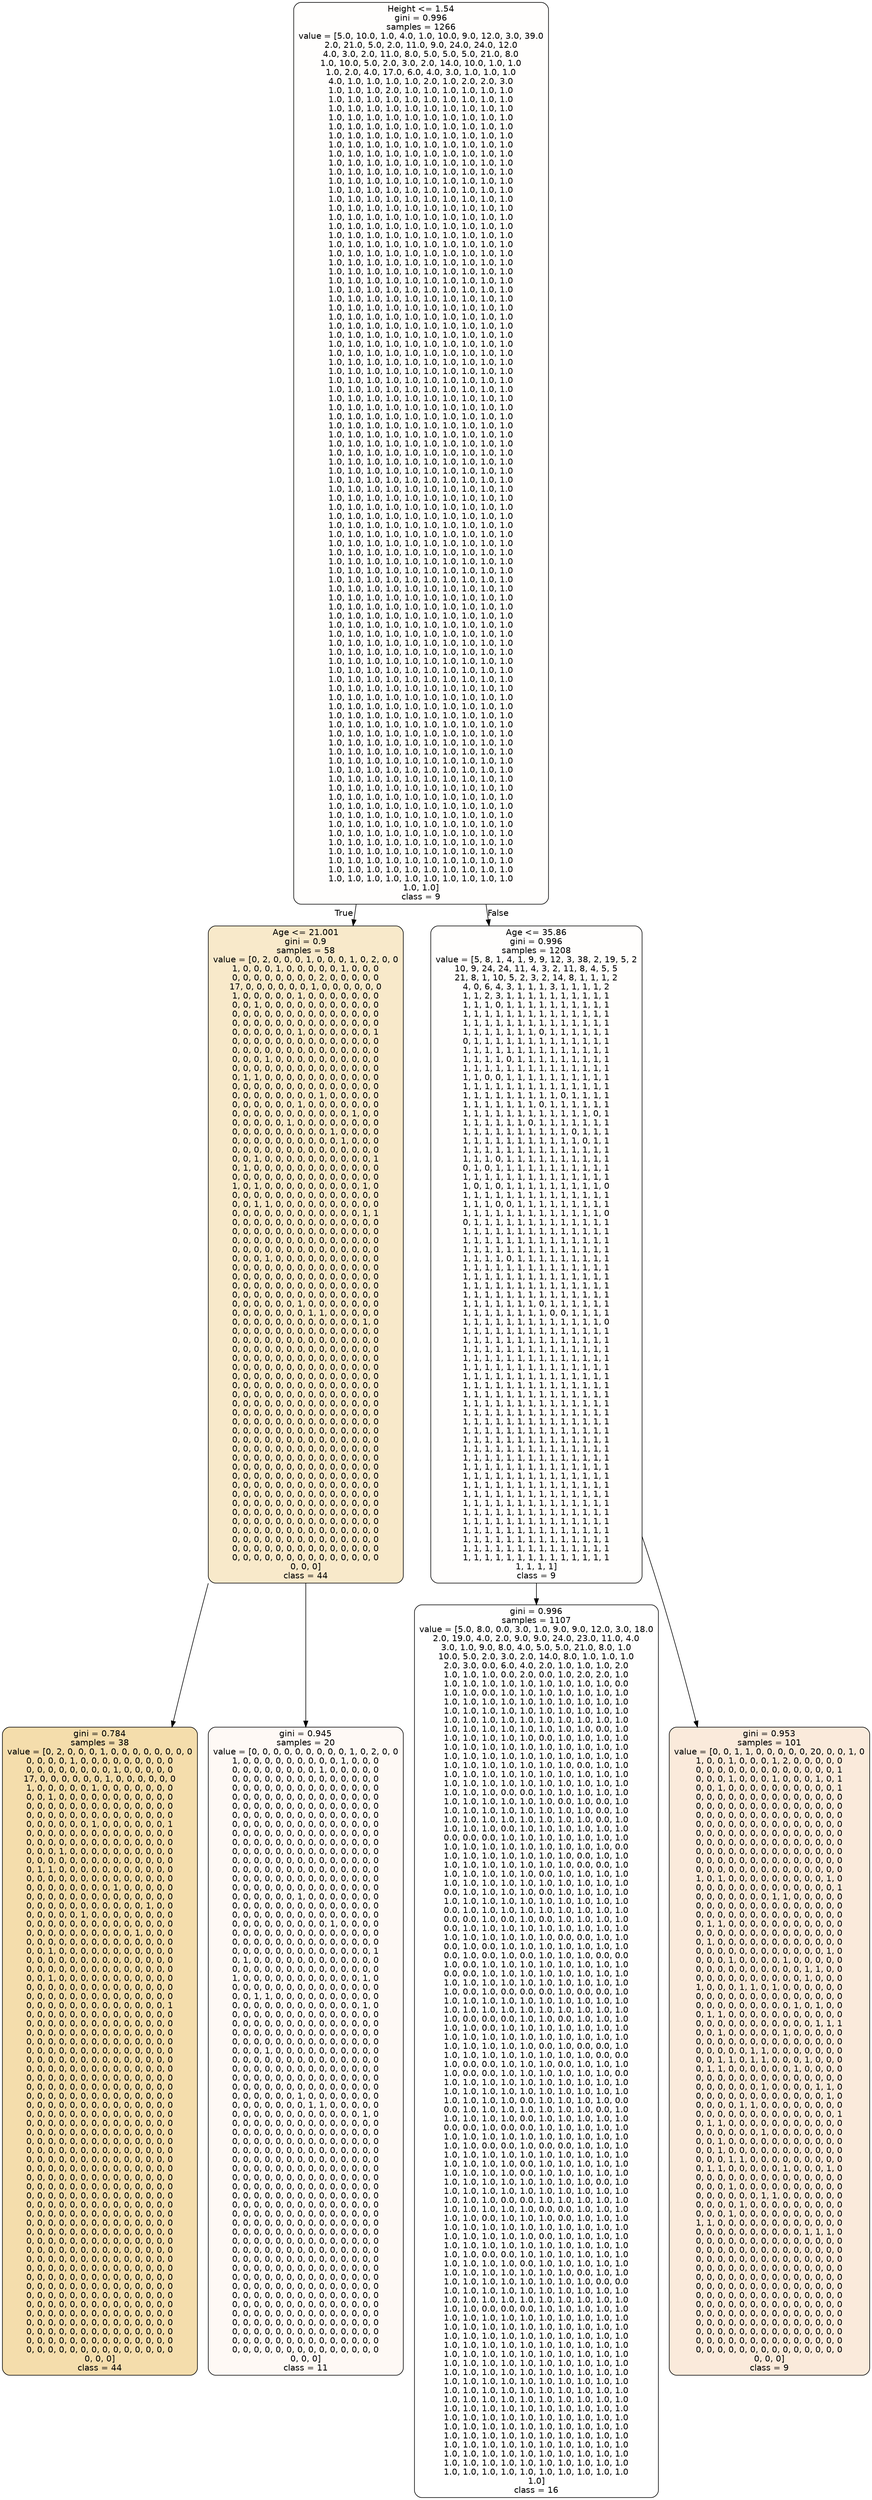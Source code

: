 digraph Tree {
node [shape=box, style="filled, rounded", color="black", fontname="helvetica"] ;
edge [fontname="helvetica"] ;
0 [label="Height <= 1.54\ngini = 0.996\nsamples = 1266\nvalue = [5.0, 10.0, 1.0, 4.0, 1.0, 10.0, 9.0, 12.0, 3.0, 39.0\n2.0, 21.0, 5.0, 2.0, 11.0, 9.0, 24.0, 24.0, 12.0\n4.0, 3.0, 2.0, 11.0, 8.0, 5.0, 5.0, 5.0, 21.0, 8.0\n1.0, 10.0, 5.0, 2.0, 3.0, 2.0, 14.0, 10.0, 1.0, 1.0\n1.0, 2.0, 4.0, 17.0, 6.0, 4.0, 3.0, 1.0, 1.0, 1.0\n4.0, 1.0, 1.0, 1.0, 1.0, 2.0, 1.0, 2.0, 2.0, 3.0\n1.0, 1.0, 1.0, 2.0, 1.0, 1.0, 1.0, 1.0, 1.0, 1.0\n1.0, 1.0, 1.0, 1.0, 1.0, 1.0, 1.0, 1.0, 1.0, 1.0\n1.0, 1.0, 1.0, 1.0, 1.0, 1.0, 1.0, 1.0, 1.0, 1.0\n1.0, 1.0, 1.0, 1.0, 1.0, 1.0, 1.0, 1.0, 1.0, 1.0\n1.0, 1.0, 1.0, 1.0, 1.0, 1.0, 1.0, 1.0, 1.0, 1.0\n1.0, 1.0, 1.0, 1.0, 1.0, 1.0, 1.0, 1.0, 1.0, 1.0\n1.0, 1.0, 1.0, 1.0, 1.0, 1.0, 1.0, 1.0, 1.0, 1.0\n1.0, 1.0, 1.0, 1.0, 1.0, 1.0, 1.0, 1.0, 1.0, 1.0\n1.0, 1.0, 1.0, 1.0, 1.0, 1.0, 1.0, 1.0, 1.0, 1.0\n1.0, 1.0, 1.0, 1.0, 1.0, 1.0, 1.0, 1.0, 1.0, 1.0\n1.0, 1.0, 1.0, 1.0, 1.0, 1.0, 1.0, 1.0, 1.0, 1.0\n1.0, 1.0, 1.0, 1.0, 1.0, 1.0, 1.0, 1.0, 1.0, 1.0\n1.0, 1.0, 1.0, 1.0, 1.0, 1.0, 1.0, 1.0, 1.0, 1.0\n1.0, 1.0, 1.0, 1.0, 1.0, 1.0, 1.0, 1.0, 1.0, 1.0\n1.0, 1.0, 1.0, 1.0, 1.0, 1.0, 1.0, 1.0, 1.0, 1.0\n1.0, 1.0, 1.0, 1.0, 1.0, 1.0, 1.0, 1.0, 1.0, 1.0\n1.0, 1.0, 1.0, 1.0, 1.0, 1.0, 1.0, 1.0, 1.0, 1.0\n1.0, 1.0, 1.0, 1.0, 1.0, 1.0, 1.0, 1.0, 1.0, 1.0\n1.0, 1.0, 1.0, 1.0, 1.0, 1.0, 1.0, 1.0, 1.0, 1.0\n1.0, 1.0, 1.0, 1.0, 1.0, 1.0, 1.0, 1.0, 1.0, 1.0\n1.0, 1.0, 1.0, 1.0, 1.0, 1.0, 1.0, 1.0, 1.0, 1.0\n1.0, 1.0, 1.0, 1.0, 1.0, 1.0, 1.0, 1.0, 1.0, 1.0\n1.0, 1.0, 1.0, 1.0, 1.0, 1.0, 1.0, 1.0, 1.0, 1.0\n1.0, 1.0, 1.0, 1.0, 1.0, 1.0, 1.0, 1.0, 1.0, 1.0\n1.0, 1.0, 1.0, 1.0, 1.0, 1.0, 1.0, 1.0, 1.0, 1.0\n1.0, 1.0, 1.0, 1.0, 1.0, 1.0, 1.0, 1.0, 1.0, 1.0\n1.0, 1.0, 1.0, 1.0, 1.0, 1.0, 1.0, 1.0, 1.0, 1.0\n1.0, 1.0, 1.0, 1.0, 1.0, 1.0, 1.0, 1.0, 1.0, 1.0\n1.0, 1.0, 1.0, 1.0, 1.0, 1.0, 1.0, 1.0, 1.0, 1.0\n1.0, 1.0, 1.0, 1.0, 1.0, 1.0, 1.0, 1.0, 1.0, 1.0\n1.0, 1.0, 1.0, 1.0, 1.0, 1.0, 1.0, 1.0, 1.0, 1.0\n1.0, 1.0, 1.0, 1.0, 1.0, 1.0, 1.0, 1.0, 1.0, 1.0\n1.0, 1.0, 1.0, 1.0, 1.0, 1.0, 1.0, 1.0, 1.0, 1.0\n1.0, 1.0, 1.0, 1.0, 1.0, 1.0, 1.0, 1.0, 1.0, 1.0\n1.0, 1.0, 1.0, 1.0, 1.0, 1.0, 1.0, 1.0, 1.0, 1.0\n1.0, 1.0, 1.0, 1.0, 1.0, 1.0, 1.0, 1.0, 1.0, 1.0\n1.0, 1.0, 1.0, 1.0, 1.0, 1.0, 1.0, 1.0, 1.0, 1.0\n1.0, 1.0, 1.0, 1.0, 1.0, 1.0, 1.0, 1.0, 1.0, 1.0\n1.0, 1.0, 1.0, 1.0, 1.0, 1.0, 1.0, 1.0, 1.0, 1.0\n1.0, 1.0, 1.0, 1.0, 1.0, 1.0, 1.0, 1.0, 1.0, 1.0\n1.0, 1.0, 1.0, 1.0, 1.0, 1.0, 1.0, 1.0, 1.0, 1.0\n1.0, 1.0, 1.0, 1.0, 1.0, 1.0, 1.0, 1.0, 1.0, 1.0\n1.0, 1.0, 1.0, 1.0, 1.0, 1.0, 1.0, 1.0, 1.0, 1.0\n1.0, 1.0, 1.0, 1.0, 1.0, 1.0, 1.0, 1.0, 1.0, 1.0\n1.0, 1.0, 1.0, 1.0, 1.0, 1.0, 1.0, 1.0, 1.0, 1.0\n1.0, 1.0, 1.0, 1.0, 1.0, 1.0, 1.0, 1.0, 1.0, 1.0\n1.0, 1.0, 1.0, 1.0, 1.0, 1.0, 1.0, 1.0, 1.0, 1.0\n1.0, 1.0, 1.0, 1.0, 1.0, 1.0, 1.0, 1.0, 1.0, 1.0\n1.0, 1.0, 1.0, 1.0, 1.0, 1.0, 1.0, 1.0, 1.0, 1.0\n1.0, 1.0, 1.0, 1.0, 1.0, 1.0, 1.0, 1.0, 1.0, 1.0\n1.0, 1.0, 1.0, 1.0, 1.0, 1.0, 1.0, 1.0, 1.0, 1.0\n1.0, 1.0, 1.0, 1.0, 1.0, 1.0, 1.0, 1.0, 1.0, 1.0\n1.0, 1.0, 1.0, 1.0, 1.0, 1.0, 1.0, 1.0, 1.0, 1.0\n1.0, 1.0, 1.0, 1.0, 1.0, 1.0, 1.0, 1.0, 1.0, 1.0\n1.0, 1.0, 1.0, 1.0, 1.0, 1.0, 1.0, 1.0, 1.0, 1.0\n1.0, 1.0, 1.0, 1.0, 1.0, 1.0, 1.0, 1.0, 1.0, 1.0\n1.0, 1.0, 1.0, 1.0, 1.0, 1.0, 1.0, 1.0, 1.0, 1.0\n1.0, 1.0, 1.0, 1.0, 1.0, 1.0, 1.0, 1.0, 1.0, 1.0\n1.0, 1.0, 1.0, 1.0, 1.0, 1.0, 1.0, 1.0, 1.0, 1.0\n1.0, 1.0, 1.0, 1.0, 1.0, 1.0, 1.0, 1.0, 1.0, 1.0\n1.0, 1.0, 1.0, 1.0, 1.0, 1.0, 1.0, 1.0, 1.0, 1.0\n1.0, 1.0, 1.0, 1.0, 1.0, 1.0, 1.0, 1.0, 1.0, 1.0\n1.0, 1.0, 1.0, 1.0, 1.0, 1.0, 1.0, 1.0, 1.0, 1.0\n1.0, 1.0, 1.0, 1.0, 1.0, 1.0, 1.0, 1.0, 1.0, 1.0\n1.0, 1.0, 1.0, 1.0, 1.0, 1.0, 1.0, 1.0, 1.0, 1.0\n1.0, 1.0, 1.0, 1.0, 1.0, 1.0, 1.0, 1.0, 1.0, 1.0\n1.0, 1.0, 1.0, 1.0, 1.0, 1.0, 1.0, 1.0, 1.0, 1.0\n1.0, 1.0, 1.0, 1.0, 1.0, 1.0, 1.0, 1.0, 1.0, 1.0\n1.0, 1.0, 1.0, 1.0, 1.0, 1.0, 1.0, 1.0, 1.0, 1.0\n1.0, 1.0, 1.0, 1.0, 1.0, 1.0, 1.0, 1.0, 1.0, 1.0\n1.0, 1.0, 1.0, 1.0, 1.0, 1.0, 1.0, 1.0, 1.0, 1.0\n1.0, 1.0, 1.0, 1.0, 1.0, 1.0, 1.0, 1.0, 1.0, 1.0\n1.0, 1.0, 1.0, 1.0, 1.0, 1.0, 1.0, 1.0, 1.0, 1.0\n1.0, 1.0, 1.0, 1.0, 1.0, 1.0, 1.0, 1.0, 1.0, 1.0\n1.0, 1.0, 1.0, 1.0, 1.0, 1.0, 1.0, 1.0, 1.0, 1.0\n1.0, 1.0, 1.0, 1.0, 1.0, 1.0, 1.0, 1.0, 1.0, 1.0\n1.0, 1.0, 1.0, 1.0, 1.0, 1.0, 1.0, 1.0, 1.0, 1.0\n1.0, 1.0, 1.0, 1.0, 1.0, 1.0, 1.0, 1.0, 1.0, 1.0\n1.0, 1.0, 1.0, 1.0, 1.0, 1.0, 1.0, 1.0, 1.0, 1.0\n1.0, 1.0, 1.0, 1.0, 1.0, 1.0, 1.0, 1.0, 1.0, 1.0\n1.0, 1.0, 1.0, 1.0, 1.0, 1.0, 1.0, 1.0, 1.0, 1.0\n1.0, 1.0, 1.0, 1.0, 1.0, 1.0, 1.0, 1.0, 1.0, 1.0\n1.0, 1.0, 1.0, 1.0, 1.0, 1.0, 1.0, 1.0, 1.0, 1.0\n1.0, 1.0, 1.0, 1.0, 1.0, 1.0, 1.0, 1.0, 1.0, 1.0\n1.0, 1.0, 1.0, 1.0, 1.0, 1.0, 1.0, 1.0, 1.0, 1.0\n1.0, 1.0, 1.0, 1.0, 1.0, 1.0, 1.0, 1.0, 1.0, 1.0\n1.0, 1.0, 1.0, 1.0, 1.0, 1.0, 1.0, 1.0, 1.0, 1.0\n1.0, 1.0, 1.0, 1.0, 1.0, 1.0, 1.0, 1.0, 1.0, 1.0\n1.0, 1.0]\nclass = 9", fillcolor="#fffefd"] ;
1 [label="Age <= 21.001\ngini = 0.9\nsamples = 58\nvalue = [0, 2, 0, 0, 0, 1, 0, 0, 0, 1, 0, 2, 0, 0\n1, 0, 0, 0, 1, 0, 0, 0, 0, 0, 1, 0, 0, 0\n0, 0, 0, 0, 0, 0, 0, 0, 2, 0, 0, 0, 0, 0\n17, 0, 0, 0, 0, 0, 0, 1, 0, 0, 0, 0, 0, 0\n1, 0, 0, 0, 0, 0, 1, 0, 0, 0, 0, 0, 0, 0\n0, 0, 1, 0, 0, 0, 0, 0, 0, 0, 0, 0, 0, 0\n0, 0, 0, 0, 0, 0, 0, 0, 0, 0, 0, 0, 0, 0\n0, 0, 0, 0, 0, 0, 0, 0, 0, 0, 0, 0, 0, 0\n0, 0, 0, 0, 0, 0, 1, 0, 0, 0, 0, 0, 0, 1\n0, 0, 0, 0, 0, 0, 0, 0, 0, 0, 0, 0, 0, 0\n0, 0, 0, 0, 0, 0, 0, 0, 0, 0, 0, 0, 0, 0\n0, 0, 0, 1, 0, 0, 0, 0, 0, 0, 0, 0, 0, 0\n0, 0, 0, 0, 0, 0, 0, 0, 0, 0, 0, 0, 0, 0\n0, 1, 1, 0, 0, 0, 0, 0, 0, 0, 0, 0, 0, 0\n0, 0, 0, 0, 0, 0, 0, 0, 0, 0, 0, 0, 0, 0\n0, 0, 0, 0, 0, 0, 0, 0, 1, 0, 0, 0, 0, 0\n0, 0, 0, 0, 0, 0, 1, 0, 0, 0, 0, 0, 0, 0\n0, 0, 0, 0, 0, 0, 0, 0, 0, 0, 0, 1, 0, 0\n0, 0, 0, 0, 0, 1, 0, 0, 0, 0, 0, 0, 0, 0\n0, 0, 0, 0, 0, 0, 0, 0, 0, 1, 0, 0, 0, 0\n0, 0, 0, 0, 0, 0, 0, 0, 0, 0, 1, 0, 0, 0\n0, 0, 0, 0, 0, 0, 0, 0, 0, 0, 0, 0, 0, 0\n0, 0, 1, 0, 0, 0, 0, 0, 0, 0, 0, 0, 0, 1\n0, 1, 0, 0, 0, 0, 0, 0, 0, 0, 0, 0, 0, 0\n0, 0, 0, 0, 0, 0, 0, 0, 0, 0, 0, 0, 0, 0\n1, 0, 1, 0, 0, 0, 0, 0, 0, 0, 0, 0, 1, 0\n0, 0, 0, 0, 0, 0, 0, 0, 0, 0, 0, 0, 0, 0\n0, 0, 1, 1, 0, 0, 0, 0, 0, 0, 0, 0, 0, 0\n0, 0, 0, 0, 0, 0, 0, 0, 0, 0, 0, 0, 1, 1\n0, 0, 0, 0, 0, 0, 0, 0, 0, 0, 0, 0, 0, 0\n0, 0, 0, 0, 0, 0, 0, 0, 0, 0, 0, 0, 0, 0\n0, 0, 0, 0, 0, 0, 0, 0, 0, 0, 0, 0, 0, 0\n0, 0, 0, 0, 0, 0, 0, 0, 0, 0, 0, 0, 0, 0\n0, 0, 0, 1, 0, 0, 0, 0, 0, 0, 0, 0, 0, 0\n0, 0, 0, 0, 0, 0, 0, 0, 0, 0, 0, 0, 0, 0\n0, 0, 0, 0, 0, 0, 0, 0, 0, 0, 0, 0, 0, 0\n0, 0, 0, 0, 0, 0, 0, 0, 0, 0, 0, 0, 0, 0\n0, 0, 0, 0, 0, 0, 0, 0, 0, 0, 0, 0, 0, 0\n0, 0, 0, 0, 0, 0, 1, 0, 0, 0, 0, 0, 0, 0\n0, 0, 0, 0, 0, 0, 0, 1, 1, 0, 0, 0, 0, 0\n0, 0, 0, 0, 0, 0, 0, 0, 0, 0, 0, 0, 1, 0\n0, 0, 0, 0, 0, 0, 0, 0, 0, 0, 0, 0, 0, 0\n0, 0, 0, 0, 0, 0, 0, 0, 0, 0, 0, 0, 0, 0\n0, 0, 0, 0, 0, 0, 0, 0, 0, 0, 0, 0, 0, 0\n0, 0, 0, 0, 0, 0, 0, 0, 0, 0, 0, 0, 0, 0\n0, 0, 0, 0, 0, 0, 0, 0, 0, 0, 0, 0, 0, 0\n0, 0, 0, 0, 0, 0, 0, 0, 0, 0, 0, 0, 0, 0\n0, 0, 0, 0, 0, 0, 0, 0, 0, 0, 0, 0, 0, 0\n0, 0, 0, 0, 0, 0, 0, 0, 0, 0, 0, 0, 0, 0\n0, 0, 0, 0, 0, 0, 0, 0, 0, 0, 0, 0, 0, 0\n0, 0, 0, 0, 0, 0, 0, 0, 0, 0, 0, 0, 0, 0\n0, 0, 0, 0, 0, 0, 0, 0, 0, 0, 0, 0, 0, 0\n0, 0, 0, 0, 0, 0, 0, 0, 0, 0, 0, 0, 0, 0\n0, 0, 0, 0, 0, 0, 0, 0, 0, 0, 0, 0, 0, 0\n0, 0, 0, 0, 0, 0, 0, 0, 0, 0, 0, 0, 0, 0\n0, 0, 0, 0, 0, 0, 0, 0, 0, 0, 0, 0, 0, 0\n0, 0, 0, 0, 0, 0, 0, 0, 0, 0, 0, 0, 0, 0\n0, 0, 0, 0, 0, 0, 0, 0, 0, 0, 0, 0, 0, 0\n0, 0, 0, 0, 0, 0, 0, 0, 0, 0, 0, 0, 0, 0\n0, 0, 0, 0, 0, 0, 0, 0, 0, 0, 0, 0, 0, 0\n0, 0, 0, 0, 0, 0, 0, 0, 0, 0, 0, 0, 0, 0\n0, 0, 0, 0, 0, 0, 0, 0, 0, 0, 0, 0, 0, 0\n0, 0, 0, 0, 0, 0, 0, 0, 0, 0, 0, 0, 0, 0\n0, 0, 0, 0, 0, 0, 0, 0, 0, 0, 0, 0, 0, 0\n0, 0, 0, 0, 0, 0, 0, 0, 0, 0, 0, 0, 0, 0\n0, 0, 0, 0, 0, 0, 0, 0, 0, 0, 0, 0, 0, 0\n0, 0, 0, 0, 0, 0, 0, 0, 0, 0, 0, 0, 0, 0\n0, 0, 0]\nclass = 44", fillcolor="#f8e9ca"] ;
0 -> 1 [labeldistance=2.5, labelangle=45, headlabel="True"] ;
2 [label="gini = 0.784\nsamples = 38\nvalue = [0, 2, 0, 0, 0, 1, 0, 0, 0, 0, 0, 0, 0, 0\n0, 0, 0, 0, 1, 0, 0, 0, 0, 0, 0, 0, 0, 0\n0, 0, 0, 0, 0, 0, 0, 0, 1, 0, 0, 0, 0, 0\n17, 0, 0, 0, 0, 0, 0, 1, 0, 0, 0, 0, 0, 0\n1, 0, 0, 0, 0, 0, 1, 0, 0, 0, 0, 0, 0, 0\n0, 0, 1, 0, 0, 0, 0, 0, 0, 0, 0, 0, 0, 0\n0, 0, 0, 0, 0, 0, 0, 0, 0, 0, 0, 0, 0, 0\n0, 0, 0, 0, 0, 0, 0, 0, 0, 0, 0, 0, 0, 0\n0, 0, 0, 0, 0, 0, 1, 0, 0, 0, 0, 0, 0, 1\n0, 0, 0, 0, 0, 0, 0, 0, 0, 0, 0, 0, 0, 0\n0, 0, 0, 0, 0, 0, 0, 0, 0, 0, 0, 0, 0, 0\n0, 0, 0, 1, 0, 0, 0, 0, 0, 0, 0, 0, 0, 0\n0, 0, 0, 0, 0, 0, 0, 0, 0, 0, 0, 0, 0, 0\n0, 1, 1, 0, 0, 0, 0, 0, 0, 0, 0, 0, 0, 0\n0, 0, 0, 0, 0, 0, 0, 0, 0, 0, 0, 0, 0, 0\n0, 0, 0, 0, 0, 0, 0, 0, 1, 0, 0, 0, 0, 0\n0, 0, 0, 0, 0, 0, 0, 0, 0, 0, 0, 0, 0, 0\n0, 0, 0, 0, 0, 0, 0, 0, 0, 0, 0, 1, 0, 0\n0, 0, 0, 0, 0, 1, 0, 0, 0, 0, 0, 0, 0, 0\n0, 0, 0, 0, 0, 0, 0, 0, 0, 0, 0, 0, 0, 0\n0, 0, 0, 0, 0, 0, 0, 0, 0, 0, 1, 0, 0, 0\n0, 0, 0, 0, 0, 0, 0, 0, 0, 0, 0, 0, 0, 0\n0, 0, 1, 0, 0, 0, 0, 0, 0, 0, 0, 0, 0, 0\n0, 0, 0, 0, 0, 0, 0, 0, 0, 0, 0, 0, 0, 0\n0, 0, 0, 0, 0, 0, 0, 0, 0, 0, 0, 0, 0, 0\n0, 0, 1, 0, 0, 0, 0, 0, 0, 0, 0, 0, 0, 0\n0, 0, 0, 0, 0, 0, 0, 0, 0, 0, 0, 0, 0, 0\n0, 0, 0, 0, 0, 0, 0, 0, 0, 0, 0, 0, 0, 0\n0, 0, 0, 0, 0, 0, 0, 0, 0, 0, 0, 0, 0, 1\n0, 0, 0, 0, 0, 0, 0, 0, 0, 0, 0, 0, 0, 0\n0, 0, 0, 0, 0, 0, 0, 0, 0, 0, 0, 0, 0, 0\n0, 0, 0, 0, 0, 0, 0, 0, 0, 0, 0, 0, 0, 0\n0, 0, 0, 0, 0, 0, 0, 0, 0, 0, 0, 0, 0, 0\n0, 0, 0, 0, 0, 0, 0, 0, 0, 0, 0, 0, 0, 0\n0, 0, 0, 0, 0, 0, 0, 0, 0, 0, 0, 0, 0, 0\n0, 0, 0, 0, 0, 0, 0, 0, 0, 0, 0, 0, 0, 0\n0, 0, 0, 0, 0, 0, 0, 0, 0, 0, 0, 0, 0, 0\n0, 0, 0, 0, 0, 0, 0, 0, 0, 0, 0, 0, 0, 0\n0, 0, 0, 0, 0, 0, 0, 0, 0, 0, 0, 0, 0, 0\n0, 0, 0, 0, 0, 0, 0, 0, 0, 0, 0, 0, 0, 0\n0, 0, 0, 0, 0, 0, 0, 0, 0, 0, 0, 0, 0, 0\n0, 0, 0, 0, 0, 0, 0, 0, 0, 0, 0, 0, 0, 0\n0, 0, 0, 0, 0, 0, 0, 0, 0, 0, 0, 0, 0, 0\n0, 0, 0, 0, 0, 0, 0, 0, 0, 0, 0, 0, 0, 0\n0, 0, 0, 0, 0, 0, 0, 0, 0, 0, 0, 0, 0, 0\n0, 0, 0, 0, 0, 0, 0, 0, 0, 0, 0, 0, 0, 0\n0, 0, 0, 0, 0, 0, 0, 0, 0, 0, 0, 0, 0, 0\n0, 0, 0, 0, 0, 0, 0, 0, 0, 0, 0, 0, 0, 0\n0, 0, 0, 0, 0, 0, 0, 0, 0, 0, 0, 0, 0, 0\n0, 0, 0, 0, 0, 0, 0, 0, 0, 0, 0, 0, 0, 0\n0, 0, 0, 0, 0, 0, 0, 0, 0, 0, 0, 0, 0, 0\n0, 0, 0, 0, 0, 0, 0, 0, 0, 0, 0, 0, 0, 0\n0, 0, 0, 0, 0, 0, 0, 0, 0, 0, 0, 0, 0, 0\n0, 0, 0, 0, 0, 0, 0, 0, 0, 0, 0, 0, 0, 0\n0, 0, 0, 0, 0, 0, 0, 0, 0, 0, 0, 0, 0, 0\n0, 0, 0, 0, 0, 0, 0, 0, 0, 0, 0, 0, 0, 0\n0, 0, 0, 0, 0, 0, 0, 0, 0, 0, 0, 0, 0, 0\n0, 0, 0, 0, 0, 0, 0, 0, 0, 0, 0, 0, 0, 0\n0, 0, 0, 0, 0, 0, 0, 0, 0, 0, 0, 0, 0, 0\n0, 0, 0, 0, 0, 0, 0, 0, 0, 0, 0, 0, 0, 0\n0, 0, 0, 0, 0, 0, 0, 0, 0, 0, 0, 0, 0, 0\n0, 0, 0, 0, 0, 0, 0, 0, 0, 0, 0, 0, 0, 0\n0, 0, 0, 0, 0, 0, 0, 0, 0, 0, 0, 0, 0, 0\n0, 0, 0, 0, 0, 0, 0, 0, 0, 0, 0, 0, 0, 0\n0, 0, 0, 0, 0, 0, 0, 0, 0, 0, 0, 0, 0, 0\n0, 0, 0, 0, 0, 0, 0, 0, 0, 0, 0, 0, 0, 0\n0, 0, 0, 0, 0, 0, 0, 0, 0, 0, 0, 0, 0, 0\n0, 0, 0]\nclass = 44", fillcolor="#f4ddac"] ;
1 -> 2 ;
3 [label="gini = 0.945\nsamples = 20\nvalue = [0, 0, 0, 0, 0, 0, 0, 0, 0, 1, 0, 2, 0, 0\n1, 0, 0, 0, 0, 0, 0, 0, 0, 0, 1, 0, 0, 0\n0, 0, 0, 0, 0, 0, 0, 0, 1, 0, 0, 0, 0, 0\n0, 0, 0, 0, 0, 0, 0, 0, 0, 0, 0, 0, 0, 0\n0, 0, 0, 0, 0, 0, 0, 0, 0, 0, 0, 0, 0, 0\n0, 0, 0, 0, 0, 0, 0, 0, 0, 0, 0, 0, 0, 0\n0, 0, 0, 0, 0, 0, 0, 0, 0, 0, 0, 0, 0, 0\n0, 0, 0, 0, 0, 0, 0, 0, 0, 0, 0, 0, 0, 0\n0, 0, 0, 0, 0, 0, 0, 0, 0, 0, 0, 0, 0, 0\n0, 0, 0, 0, 0, 0, 0, 0, 0, 0, 0, 0, 0, 0\n0, 0, 0, 0, 0, 0, 0, 0, 0, 0, 0, 0, 0, 0\n0, 0, 0, 0, 0, 0, 0, 0, 0, 0, 0, 0, 0, 0\n0, 0, 0, 0, 0, 0, 0, 0, 0, 0, 0, 0, 0, 0\n0, 0, 0, 0, 0, 0, 0, 0, 0, 0, 0, 0, 0, 0\n0, 0, 0, 0, 0, 0, 0, 0, 0, 0, 0, 0, 0, 0\n0, 0, 0, 0, 0, 0, 0, 0, 0, 0, 0, 0, 0, 0\n0, 0, 0, 0, 0, 0, 1, 0, 0, 0, 0, 0, 0, 0\n0, 0, 0, 0, 0, 0, 0, 0, 0, 0, 0, 0, 0, 0\n0, 0, 0, 0, 0, 0, 0, 0, 0, 0, 0, 0, 0, 0\n0, 0, 0, 0, 0, 0, 0, 0, 0, 1, 0, 0, 0, 0\n0, 0, 0, 0, 0, 0, 0, 0, 0, 0, 0, 0, 0, 0\n0, 0, 0, 0, 0, 0, 0, 0, 0, 0, 0, 0, 0, 0\n0, 0, 0, 0, 0, 0, 0, 0, 0, 0, 0, 0, 0, 1\n0, 1, 0, 0, 0, 0, 0, 0, 0, 0, 0, 0, 0, 0\n0, 0, 0, 0, 0, 0, 0, 0, 0, 0, 0, 0, 0, 0\n1, 0, 0, 0, 0, 0, 0, 0, 0, 0, 0, 0, 1, 0\n0, 0, 0, 0, 0, 0, 0, 0, 0, 0, 0, 0, 0, 0\n0, 0, 1, 1, 0, 0, 0, 0, 0, 0, 0, 0, 0, 0\n0, 0, 0, 0, 0, 0, 0, 0, 0, 0, 0, 0, 1, 0\n0, 0, 0, 0, 0, 0, 0, 0, 0, 0, 0, 0, 0, 0\n0, 0, 0, 0, 0, 0, 0, 0, 0, 0, 0, 0, 0, 0\n0, 0, 0, 0, 0, 0, 0, 0, 0, 0, 0, 0, 0, 0\n0, 0, 0, 0, 0, 0, 0, 0, 0, 0, 0, 0, 0, 0\n0, 0, 0, 1, 0, 0, 0, 0, 0, 0, 0, 0, 0, 0\n0, 0, 0, 0, 0, 0, 0, 0, 0, 0, 0, 0, 0, 0\n0, 0, 0, 0, 0, 0, 0, 0, 0, 0, 0, 0, 0, 0\n0, 0, 0, 0, 0, 0, 0, 0, 0, 0, 0, 0, 0, 0\n0, 0, 0, 0, 0, 0, 0, 0, 0, 0, 0, 0, 0, 0\n0, 0, 0, 0, 0, 0, 1, 0, 0, 0, 0, 0, 0, 0\n0, 0, 0, 0, 0, 0, 0, 1, 1, 0, 0, 0, 0, 0\n0, 0, 0, 0, 0, 0, 0, 0, 0, 0, 0, 0, 1, 0\n0, 0, 0, 0, 0, 0, 0, 0, 0, 0, 0, 0, 0, 0\n0, 0, 0, 0, 0, 0, 0, 0, 0, 0, 0, 0, 0, 0\n0, 0, 0, 0, 0, 0, 0, 0, 0, 0, 0, 0, 0, 0\n0, 0, 0, 0, 0, 0, 0, 0, 0, 0, 0, 0, 0, 0\n0, 0, 0, 0, 0, 0, 0, 0, 0, 0, 0, 0, 0, 0\n0, 0, 0, 0, 0, 0, 0, 0, 0, 0, 0, 0, 0, 0\n0, 0, 0, 0, 0, 0, 0, 0, 0, 0, 0, 0, 0, 0\n0, 0, 0, 0, 0, 0, 0, 0, 0, 0, 0, 0, 0, 0\n0, 0, 0, 0, 0, 0, 0, 0, 0, 0, 0, 0, 0, 0\n0, 0, 0, 0, 0, 0, 0, 0, 0, 0, 0, 0, 0, 0\n0, 0, 0, 0, 0, 0, 0, 0, 0, 0, 0, 0, 0, 0\n0, 0, 0, 0, 0, 0, 0, 0, 0, 0, 0, 0, 0, 0\n0, 0, 0, 0, 0, 0, 0, 0, 0, 0, 0, 0, 0, 0\n0, 0, 0, 0, 0, 0, 0, 0, 0, 0, 0, 0, 0, 0\n0, 0, 0, 0, 0, 0, 0, 0, 0, 0, 0, 0, 0, 0\n0, 0, 0, 0, 0, 0, 0, 0, 0, 0, 0, 0, 0, 0\n0, 0, 0, 0, 0, 0, 0, 0, 0, 0, 0, 0, 0, 0\n0, 0, 0, 0, 0, 0, 0, 0, 0, 0, 0, 0, 0, 0\n0, 0, 0, 0, 0, 0, 0, 0, 0, 0, 0, 0, 0, 0\n0, 0, 0, 0, 0, 0, 0, 0, 0, 0, 0, 0, 0, 0\n0, 0, 0, 0, 0, 0, 0, 0, 0, 0, 0, 0, 0, 0\n0, 0, 0, 0, 0, 0, 0, 0, 0, 0, 0, 0, 0, 0\n0, 0, 0, 0, 0, 0, 0, 0, 0, 0, 0, 0, 0, 0\n0, 0, 0, 0, 0, 0, 0, 0, 0, 0, 0, 0, 0, 0\n0, 0, 0, 0, 0, 0, 0, 0, 0, 0, 0, 0, 0, 0\n0, 0, 0, 0, 0, 0, 0, 0, 0, 0, 0, 0, 0, 0\n0, 0, 0]\nclass = 11", fillcolor="#fef9f5"] ;
1 -> 3 ;
4 [label="Age <= 35.86\ngini = 0.996\nsamples = 1208\nvalue = [5, 8, 1, 4, 1, 9, 9, 12, 3, 38, 2, 19, 5, 2\n10, 9, 24, 24, 11, 4, 3, 2, 11, 8, 4, 5, 5\n21, 8, 1, 10, 5, 2, 3, 2, 14, 8, 1, 1, 1, 2\n4, 0, 6, 4, 3, 1, 1, 1, 3, 1, 1, 1, 1, 2\n1, 1, 2, 3, 1, 1, 1, 1, 1, 1, 1, 1, 1, 1\n1, 1, 1, 0, 1, 1, 1, 1, 1, 1, 1, 1, 1, 1\n1, 1, 1, 1, 1, 1, 1, 1, 1, 1, 1, 1, 1, 1\n1, 1, 1, 1, 1, 1, 1, 1, 1, 1, 1, 1, 1, 1\n1, 1, 1, 1, 1, 1, 1, 0, 1, 1, 1, 1, 1, 1\n0, 1, 1, 1, 1, 1, 1, 1, 1, 1, 1, 1, 1, 1\n1, 1, 1, 1, 1, 1, 1, 1, 1, 1, 1, 1, 1, 1\n1, 1, 1, 1, 0, 1, 1, 1, 1, 1, 1, 1, 1, 1\n1, 1, 1, 1, 1, 1, 1, 1, 1, 1, 1, 1, 1, 1\n1, 1, 0, 0, 1, 1, 1, 1, 1, 1, 1, 1, 1, 1\n1, 1, 1, 1, 1, 1, 1, 1, 1, 1, 1, 1, 1, 1\n1, 1, 1, 1, 1, 1, 1, 1, 1, 0, 1, 1, 1, 1\n1, 1, 1, 1, 1, 1, 1, 0, 1, 1, 1, 1, 1, 1\n1, 1, 1, 1, 1, 1, 1, 1, 1, 1, 1, 1, 0, 1\n1, 1, 1, 1, 1, 1, 0, 1, 1, 1, 1, 1, 1, 1\n1, 1, 1, 1, 1, 1, 1, 1, 1, 1, 0, 1, 1, 1\n1, 1, 1, 1, 1, 1, 1, 1, 1, 1, 1, 0, 1, 1\n1, 1, 1, 1, 1, 1, 1, 1, 1, 1, 1, 1, 1, 1\n1, 1, 1, 0, 1, 1, 1, 1, 1, 1, 1, 1, 1, 1\n0, 1, 0, 1, 1, 1, 1, 1, 1, 1, 1, 1, 1, 1\n1, 1, 1, 1, 1, 1, 1, 1, 1, 1, 1, 1, 1, 1\n1, 0, 1, 0, 1, 1, 1, 1, 1, 1, 1, 1, 1, 0\n1, 1, 1, 1, 1, 1, 1, 1, 1, 1, 1, 1, 1, 1\n1, 1, 1, 0, 0, 1, 1, 1, 1, 1, 1, 1, 1, 1\n1, 1, 1, 1, 1, 1, 1, 1, 1, 1, 1, 1, 1, 0\n0, 1, 1, 1, 1, 1, 1, 1, 1, 1, 1, 1, 1, 1\n1, 1, 1, 1, 1, 1, 1, 1, 1, 1, 1, 1, 1, 1\n1, 1, 1, 1, 1, 1, 1, 1, 1, 1, 1, 1, 1, 1\n1, 1, 1, 1, 1, 1, 1, 1, 1, 1, 1, 1, 1, 1\n1, 1, 1, 1, 0, 1, 1, 1, 1, 1, 1, 1, 1, 1\n1, 1, 1, 1, 1, 1, 1, 1, 1, 1, 1, 1, 1, 1\n1, 1, 1, 1, 1, 1, 1, 1, 1, 1, 1, 1, 1, 1\n1, 1, 1, 1, 1, 1, 1, 1, 1, 1, 1, 1, 1, 1\n1, 1, 1, 1, 1, 1, 1, 1, 1, 1, 1, 1, 1, 1\n1, 1, 1, 1, 1, 1, 1, 0, 1, 1, 1, 1, 1, 1\n1, 1, 1, 1, 1, 1, 1, 1, 0, 0, 1, 1, 1, 1\n1, 1, 1, 1, 1, 1, 1, 1, 1, 1, 1, 1, 1, 0\n1, 1, 1, 1, 1, 1, 1, 1, 1, 1, 1, 1, 1, 1\n1, 1, 1, 1, 1, 1, 1, 1, 1, 1, 1, 1, 1, 1\n1, 1, 1, 1, 1, 1, 1, 1, 1, 1, 1, 1, 1, 1\n1, 1, 1, 1, 1, 1, 1, 1, 1, 1, 1, 1, 1, 1\n1, 1, 1, 1, 1, 1, 1, 1, 1, 1, 1, 1, 1, 1\n1, 1, 1, 1, 1, 1, 1, 1, 1, 1, 1, 1, 1, 1\n1, 1, 1, 1, 1, 1, 1, 1, 1, 1, 1, 1, 1, 1\n1, 1, 1, 1, 1, 1, 1, 1, 1, 1, 1, 1, 1, 1\n1, 1, 1, 1, 1, 1, 1, 1, 1, 1, 1, 1, 1, 1\n1, 1, 1, 1, 1, 1, 1, 1, 1, 1, 1, 1, 1, 1\n1, 1, 1, 1, 1, 1, 1, 1, 1, 1, 1, 1, 1, 1\n1, 1, 1, 1, 1, 1, 1, 1, 1, 1, 1, 1, 1, 1\n1, 1, 1, 1, 1, 1, 1, 1, 1, 1, 1, 1, 1, 1\n1, 1, 1, 1, 1, 1, 1, 1, 1, 1, 1, 1, 1, 1\n1, 1, 1, 1, 1, 1, 1, 1, 1, 1, 1, 1, 1, 1\n1, 1, 1, 1, 1, 1, 1, 1, 1, 1, 1, 1, 1, 1\n1, 1, 1, 1, 1, 1, 1, 1, 1, 1, 1, 1, 1, 1\n1, 1, 1, 1, 1, 1, 1, 1, 1, 1, 1, 1, 1, 1\n1, 1, 1, 1, 1, 1, 1, 1, 1, 1, 1, 1, 1, 1\n1, 1, 1, 1, 1, 1, 1, 1, 1, 1, 1, 1, 1, 1\n1, 1, 1, 1, 1, 1, 1, 1, 1, 1, 1, 1, 1, 1\n1, 1, 1, 1, 1, 1, 1, 1, 1, 1, 1, 1, 1, 1\n1, 1, 1, 1, 1, 1, 1, 1, 1, 1, 1, 1, 1, 1\n1, 1, 1, 1, 1, 1, 1, 1, 1, 1, 1, 1, 1, 1\n1, 1, 1, 1, 1, 1, 1, 1, 1, 1, 1, 1, 1, 1\n1, 1, 1, 1, 1, 1, 1, 1, 1, 1, 1, 1, 1, 1\n1, 1, 1, 1]\nclass = 9", fillcolor="#fffefd"] ;
0 -> 4 [labeldistance=2.5, labelangle=-45, headlabel="False"] ;
5 [label="gini = 0.996\nsamples = 1107\nvalue = [5.0, 8.0, 0.0, 3.0, 1.0, 9.0, 9.0, 12.0, 3.0, 18.0\n2.0, 19.0, 4.0, 2.0, 9.0, 9.0, 24.0, 23.0, 11.0, 4.0\n3.0, 1.0, 9.0, 8.0, 4.0, 5.0, 5.0, 21.0, 8.0, 1.0\n10.0, 5.0, 2.0, 3.0, 2.0, 14.0, 8.0, 1.0, 1.0, 1.0\n2.0, 3.0, 0.0, 6.0, 4.0, 2.0, 1.0, 1.0, 1.0, 2.0\n1.0, 1.0, 1.0, 0.0, 2.0, 0.0, 1.0, 2.0, 2.0, 1.0\n1.0, 1.0, 1.0, 1.0, 1.0, 1.0, 1.0, 1.0, 1.0, 0.0\n1.0, 1.0, 0.0, 1.0, 1.0, 1.0, 1.0, 1.0, 1.0, 1.0\n1.0, 1.0, 1.0, 1.0, 1.0, 1.0, 1.0, 1.0, 1.0, 1.0\n1.0, 1.0, 1.0, 1.0, 1.0, 1.0, 1.0, 1.0, 1.0, 1.0\n1.0, 1.0, 1.0, 1.0, 1.0, 1.0, 1.0, 1.0, 1.0, 1.0\n1.0, 1.0, 1.0, 1.0, 1.0, 1.0, 1.0, 1.0, 0.0, 1.0\n1.0, 1.0, 1.0, 1.0, 1.0, 0.0, 1.0, 1.0, 1.0, 1.0\n1.0, 1.0, 1.0, 1.0, 1.0, 1.0, 1.0, 1.0, 1.0, 1.0\n1.0, 1.0, 1.0, 1.0, 1.0, 1.0, 1.0, 1.0, 1.0, 1.0\n1.0, 1.0, 1.0, 1.0, 1.0, 1.0, 1.0, 0.0, 1.0, 1.0\n1.0, 1.0, 1.0, 1.0, 1.0, 1.0, 1.0, 1.0, 1.0, 1.0\n1.0, 1.0, 1.0, 1.0, 1.0, 1.0, 1.0, 1.0, 1.0, 1.0\n1.0, 1.0, 1.0, 0.0, 0.0, 1.0, 1.0, 1.0, 1.0, 1.0\n1.0, 1.0, 1.0, 1.0, 1.0, 1.0, 0.0, 1.0, 0.0, 1.0\n1.0, 1.0, 1.0, 1.0, 1.0, 1.0, 1.0, 1.0, 0.0, 1.0\n1.0, 1.0, 1.0, 1.0, 1.0, 1.0, 1.0, 1.0, 0.0, 1.0\n1.0, 1.0, 1.0, 0.0, 1.0, 1.0, 1.0, 1.0, 1.0, 1.0\n0.0, 0.0, 0.0, 1.0, 1.0, 1.0, 1.0, 1.0, 1.0, 1.0\n1.0, 1.0, 1.0, 1.0, 1.0, 1.0, 1.0, 1.0, 1.0, 0.0\n1.0, 1.0, 1.0, 1.0, 1.0, 1.0, 1.0, 0.0, 1.0, 1.0\n1.0, 1.0, 1.0, 1.0, 1.0, 1.0, 1.0, 0.0, 0.0, 1.0\n1.0, 1.0, 1.0, 1.0, 1.0, 0.0, 1.0, 1.0, 1.0, 1.0\n1.0, 1.0, 1.0, 1.0, 1.0, 1.0, 1.0, 1.0, 1.0, 1.0\n0.0, 1.0, 1.0, 1.0, 1.0, 0.0, 1.0, 1.0, 1.0, 1.0\n1.0, 1.0, 1.0, 1.0, 1.0, 1.0, 1.0, 1.0, 1.0, 1.0\n0.0, 1.0, 1.0, 1.0, 1.0, 1.0, 1.0, 1.0, 1.0, 1.0\n0.0, 0.0, 1.0, 0.0, 1.0, 0.0, 1.0, 1.0, 1.0, 1.0\n0.0, 1.0, 1.0, 1.0, 1.0, 1.0, 1.0, 1.0, 1.0, 1.0\n1.0, 1.0, 1.0, 1.0, 1.0, 1.0, 0.0, 0.0, 1.0, 1.0\n0.0, 1.0, 0.0, 1.0, 1.0, 1.0, 1.0, 1.0, 1.0, 1.0\n0.0, 1.0, 0.0, 1.0, 0.0, 1.0, 1.0, 1.0, 0.0, 0.0\n1.0, 0.0, 1.0, 1.0, 1.0, 1.0, 1.0, 1.0, 1.0, 1.0\n0.0, 0.0, 1.0, 1.0, 1.0, 1.0, 1.0, 1.0, 1.0, 1.0\n1.0, 1.0, 1.0, 1.0, 1.0, 1.0, 1.0, 1.0, 1.0, 1.0\n1.0, 0.0, 1.0, 0.0, 0.0, 0.0, 1.0, 0.0, 0.0, 1.0\n1.0, 1.0, 1.0, 1.0, 1.0, 1.0, 1.0, 1.0, 1.0, 1.0\n1.0, 1.0, 1.0, 1.0, 1.0, 1.0, 1.0, 1.0, 1.0, 1.0\n1.0, 0.0, 0.0, 0.0, 1.0, 1.0, 0.0, 1.0, 1.0, 1.0\n1.0, 1.0, 0.0, 1.0, 1.0, 1.0, 1.0, 1.0, 1.0, 1.0\n1.0, 1.0, 1.0, 1.0, 1.0, 1.0, 1.0, 1.0, 1.0, 1.0\n1.0, 1.0, 1.0, 1.0, 1.0, 0.0, 1.0, 0.0, 0.0, 1.0\n1.0, 1.0, 1.0, 1.0, 1.0, 1.0, 1.0, 1.0, 0.0, 0.0\n1.0, 0.0, 0.0, 1.0, 1.0, 1.0, 0.0, 1.0, 1.0, 1.0\n1.0, 0.0, 0.0, 1.0, 1.0, 1.0, 1.0, 1.0, 1.0, 0.0\n1.0, 1.0, 1.0, 1.0, 1.0, 1.0, 1.0, 1.0, 1.0, 1.0\n1.0, 1.0, 1.0, 1.0, 1.0, 1.0, 1.0, 1.0, 1.0, 1.0\n1.0, 1.0, 1.0, 1.0, 0.0, 1.0, 1.0, 1.0, 1.0, 0.0\n0.0, 1.0, 1.0, 1.0, 1.0, 1.0, 1.0, 1.0, 0.0, 1.0\n1.0, 1.0, 1.0, 1.0, 0.0, 1.0, 1.0, 1.0, 1.0, 1.0\n0.0, 0.0, 1.0, 0.0, 0.0, 1.0, 1.0, 1.0, 1.0, 1.0\n1.0, 1.0, 1.0, 1.0, 1.0, 1.0, 1.0, 1.0, 1.0, 1.0\n1.0, 1.0, 0.0, 0.0, 1.0, 0.0, 0.0, 1.0, 1.0, 1.0\n1.0, 1.0, 1.0, 1.0, 1.0, 1.0, 1.0, 1.0, 1.0, 1.0\n1.0, 1.0, 1.0, 1.0, 0.0, 1.0, 1.0, 1.0, 1.0, 1.0\n1.0, 1.0, 1.0, 1.0, 0.0, 1.0, 1.0, 1.0, 1.0, 1.0\n1.0, 1.0, 1.0, 1.0, 1.0, 1.0, 1.0, 1.0, 0.0, 1.0\n1.0, 1.0, 1.0, 1.0, 1.0, 1.0, 1.0, 1.0, 1.0, 1.0\n1.0, 1.0, 1.0, 0.0, 0.0, 1.0, 1.0, 1.0, 1.0, 1.0\n1.0, 1.0, 1.0, 1.0, 1.0, 0.0, 0.0, 1.0, 1.0, 1.0\n1.0, 1.0, 0.0, 1.0, 1.0, 1.0, 0.0, 1.0, 1.0, 1.0\n1.0, 1.0, 1.0, 1.0, 1.0, 1.0, 1.0, 1.0, 1.0, 1.0\n1.0, 1.0, 1.0, 1.0, 1.0, 0.0, 1.0, 1.0, 1.0, 1.0\n1.0, 1.0, 1.0, 1.0, 1.0, 1.0, 1.0, 1.0, 1.0, 1.0\n1.0, 1.0, 0.0, 0.0, 1.0, 1.0, 1.0, 1.0, 1.0, 1.0\n1.0, 1.0, 1.0, 1.0, 0.0, 1.0, 1.0, 1.0, 1.0, 1.0\n1.0, 1.0, 1.0, 1.0, 1.0, 1.0, 1.0, 0.0, 1.0, 1.0\n1.0, 1.0, 1.0, 1.0, 1.0, 1.0, 1.0, 1.0, 0.0, 0.0\n1.0, 1.0, 1.0, 1.0, 1.0, 1.0, 1.0, 1.0, 1.0, 1.0\n1.0, 1.0, 1.0, 1.0, 1.0, 1.0, 1.0, 1.0, 1.0, 1.0\n1.0, 1.0, 0.0, 0.0, 0.0, 1.0, 1.0, 1.0, 1.0, 1.0\n1.0, 1.0, 1.0, 1.0, 1.0, 1.0, 1.0, 1.0, 1.0, 1.0\n1.0, 1.0, 1.0, 1.0, 1.0, 1.0, 1.0, 1.0, 1.0, 1.0\n1.0, 1.0, 1.0, 1.0, 1.0, 1.0, 1.0, 1.0, 1.0, 1.0\n1.0, 1.0, 1.0, 1.0, 1.0, 1.0, 1.0, 1.0, 1.0, 1.0\n1.0, 1.0, 1.0, 1.0, 1.0, 1.0, 1.0, 1.0, 1.0, 1.0\n1.0, 1.0, 1.0, 1.0, 1.0, 1.0, 1.0, 1.0, 1.0, 1.0\n1.0, 1.0, 1.0, 1.0, 1.0, 1.0, 1.0, 1.0, 1.0, 1.0\n1.0, 1.0, 1.0, 1.0, 1.0, 1.0, 1.0, 1.0, 1.0, 1.0\n1.0, 1.0, 1.0, 1.0, 1.0, 1.0, 1.0, 1.0, 1.0, 1.0\n1.0, 1.0, 1.0, 1.0, 1.0, 1.0, 1.0, 1.0, 1.0, 1.0\n1.0, 1.0, 1.0, 1.0, 1.0, 1.0, 1.0, 1.0, 1.0, 1.0\n1.0, 1.0, 1.0, 1.0, 1.0, 1.0, 1.0, 1.0, 1.0, 1.0\n1.0, 1.0, 1.0, 1.0, 1.0, 1.0, 1.0, 1.0, 1.0, 1.0\n1.0, 1.0, 1.0, 1.0, 1.0, 1.0, 1.0, 1.0, 1.0, 1.0\n1.0, 1.0, 1.0, 1.0, 1.0, 1.0, 1.0, 1.0, 1.0, 1.0\n1.0, 1.0, 1.0, 1.0, 1.0, 1.0, 1.0, 1.0, 1.0, 1.0\n1.0, 1.0, 1.0, 1.0, 1.0, 1.0, 1.0, 1.0, 1.0, 1.0\n1.0, 1.0, 1.0, 1.0, 1.0, 1.0, 1.0, 1.0, 1.0, 1.0\n1.0]\nclass = 16", fillcolor="#ffffff"] ;
4 -> 5 ;
6 [label="gini = 0.953\nsamples = 101\nvalue = [0, 0, 1, 1, 0, 0, 0, 0, 0, 20, 0, 0, 1, 0\n1, 0, 0, 1, 0, 0, 0, 1, 2, 0, 0, 0, 0, 0\n0, 0, 0, 0, 0, 0, 0, 0, 0, 0, 0, 0, 0, 1\n0, 0, 0, 1, 0, 0, 0, 1, 0, 0, 0, 1, 0, 1\n0, 0, 1, 0, 0, 0, 0, 0, 0, 0, 0, 0, 0, 1\n0, 0, 0, 0, 0, 0, 0, 0, 0, 0, 0, 0, 0, 0\n0, 0, 0, 0, 0, 0, 0, 0, 0, 0, 0, 0, 0, 0\n0, 0, 0, 0, 0, 0, 0, 0, 0, 0, 0, 0, 0, 0\n0, 0, 0, 0, 0, 0, 0, 0, 0, 0, 0, 0, 0, 0\n0, 0, 0, 0, 0, 0, 0, 0, 0, 0, 0, 0, 0, 0\n0, 0, 0, 0, 0, 0, 0, 0, 0, 0, 0, 0, 0, 0\n0, 0, 0, 0, 0, 0, 0, 0, 0, 0, 0, 0, 0, 0\n0, 0, 0, 0, 0, 0, 0, 0, 0, 0, 0, 0, 0, 0\n0, 0, 0, 0, 0, 0, 0, 0, 0, 0, 0, 0, 0, 0\n1, 0, 1, 0, 0, 0, 0, 0, 0, 0, 0, 0, 1, 0\n0, 0, 0, 0, 0, 0, 0, 0, 0, 0, 0, 0, 0, 1\n0, 0, 0, 0, 0, 0, 0, 1, 1, 0, 0, 0, 0, 0\n0, 0, 0, 0, 0, 0, 0, 0, 0, 0, 0, 0, 0, 0\n0, 0, 0, 0, 0, 0, 0, 0, 0, 0, 0, 0, 0, 0\n0, 1, 1, 0, 0, 0, 0, 0, 0, 0, 0, 0, 0, 0\n0, 0, 0, 0, 0, 0, 0, 0, 0, 0, 0, 0, 0, 0\n0, 1, 0, 0, 0, 0, 0, 0, 0, 0, 0, 0, 0, 0\n0, 0, 0, 0, 0, 0, 0, 0, 0, 0, 0, 0, 1, 0\n0, 0, 0, 1, 0, 0, 0, 0, 1, 0, 0, 0, 0, 0\n0, 0, 0, 0, 0, 0, 0, 0, 0, 0, 1, 1, 0, 0\n0, 0, 0, 0, 0, 0, 0, 0, 0, 0, 1, 0, 0, 0\n1, 0, 0, 0, 1, 1, 0, 1, 0, 0, 0, 0, 0, 0\n0, 0, 0, 0, 0, 0, 0, 0, 0, 0, 0, 0, 0, 0\n0, 0, 0, 0, 0, 0, 0, 0, 0, 1, 0, 1, 0, 0\n0, 1, 1, 0, 0, 0, 0, 0, 0, 0, 0, 0, 0, 0\n0, 0, 0, 0, 0, 0, 0, 0, 0, 0, 0, 1, 1, 1\n0, 0, 1, 0, 0, 0, 0, 0, 1, 0, 0, 0, 0, 0\n0, 0, 0, 0, 0, 0, 0, 0, 0, 0, 0, 0, 0, 0\n0, 0, 0, 0, 0, 1, 1, 0, 0, 0, 0, 0, 0, 0\n0, 0, 1, 1, 0, 1, 1, 0, 0, 0, 1, 0, 0, 0\n0, 1, 1, 0, 0, 0, 0, 0, 0, 1, 0, 0, 0, 0\n0, 0, 0, 0, 0, 0, 0, 0, 0, 0, 0, 0, 0, 0\n0, 0, 0, 0, 0, 0, 1, 0, 0, 0, 0, 1, 1, 0\n0, 0, 0, 0, 0, 0, 0, 0, 0, 0, 0, 0, 1, 0\n0, 0, 0, 0, 1, 1, 0, 0, 0, 0, 0, 0, 0, 0\n0, 0, 0, 0, 0, 0, 0, 0, 0, 0, 0, 0, 0, 1\n0, 1, 1, 0, 0, 0, 0, 0, 0, 0, 0, 0, 0, 0\n0, 0, 0, 0, 0, 0, 1, 0, 0, 0, 0, 0, 0, 0\n0, 0, 1, 0, 0, 0, 0, 0, 0, 0, 0, 0, 0, 0\n0, 0, 1, 0, 0, 0, 0, 0, 0, 0, 0, 0, 0, 0\n0, 0, 0, 1, 1, 0, 0, 0, 0, 0, 0, 0, 0, 0\n0, 1, 1, 0, 0, 0, 0, 0, 1, 0, 0, 0, 1, 0\n0, 0, 0, 0, 0, 0, 0, 0, 0, 0, 0, 0, 0, 0\n0, 0, 0, 1, 0, 0, 0, 0, 0, 0, 0, 0, 0, 0\n0, 0, 0, 0, 0, 0, 1, 1, 0, 0, 0, 0, 0, 0\n0, 0, 0, 0, 1, 0, 0, 0, 0, 0, 0, 0, 0, 0\n0, 0, 0, 1, 0, 0, 0, 0, 0, 0, 0, 0, 0, 0\n1, 1, 0, 0, 0, 0, 0, 0, 0, 0, 0, 0, 0, 0\n0, 0, 0, 0, 0, 0, 0, 0, 0, 0, 1, 1, 1, 0\n0, 0, 0, 0, 0, 0, 0, 0, 0, 0, 0, 0, 0, 0\n0, 0, 0, 0, 0, 0, 0, 0, 0, 0, 0, 0, 0, 0\n0, 0, 0, 0, 0, 0, 0, 0, 0, 0, 0, 0, 0, 0\n0, 0, 0, 0, 0, 0, 0, 0, 0, 0, 0, 0, 0, 0\n0, 0, 0, 0, 0, 0, 0, 0, 0, 0, 0, 0, 0, 0\n0, 0, 0, 0, 0, 0, 0, 0, 0, 0, 0, 0, 0, 0\n0, 0, 0, 0, 0, 0, 0, 0, 0, 0, 0, 0, 0, 0\n0, 0, 0, 0, 0, 0, 0, 0, 0, 0, 0, 0, 0, 0\n0, 0, 0, 0, 0, 0, 0, 0, 0, 0, 0, 0, 0, 0\n0, 0, 0, 0, 0, 0, 0, 0, 0, 0, 0, 0, 0, 0\n0, 0, 0, 0, 0, 0, 0, 0, 0, 0, 0, 0, 0, 0\n0, 0, 0, 0, 0, 0, 0, 0, 0, 0, 0, 0, 0, 0\n0, 0, 0, 0, 0, 0, 0, 0, 0, 0, 0, 0, 0, 0\n0, 0, 0]\nclass = 9", fillcolor="#faeadb"] ;
4 -> 6 ;
}